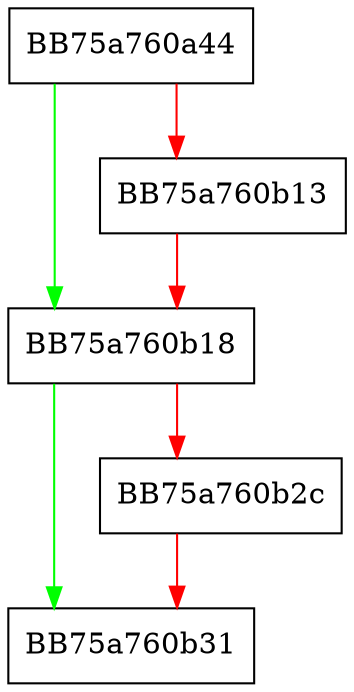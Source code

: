 digraph MetaVaultRecordAtomicCounters {
  node [shape="box"];
  graph [splines=ortho];
  BB75a760a44 -> BB75a760b18 [color="green"];
  BB75a760a44 -> BB75a760b13 [color="red"];
  BB75a760b13 -> BB75a760b18 [color="red"];
  BB75a760b18 -> BB75a760b31 [color="green"];
  BB75a760b18 -> BB75a760b2c [color="red"];
  BB75a760b2c -> BB75a760b31 [color="red"];
}